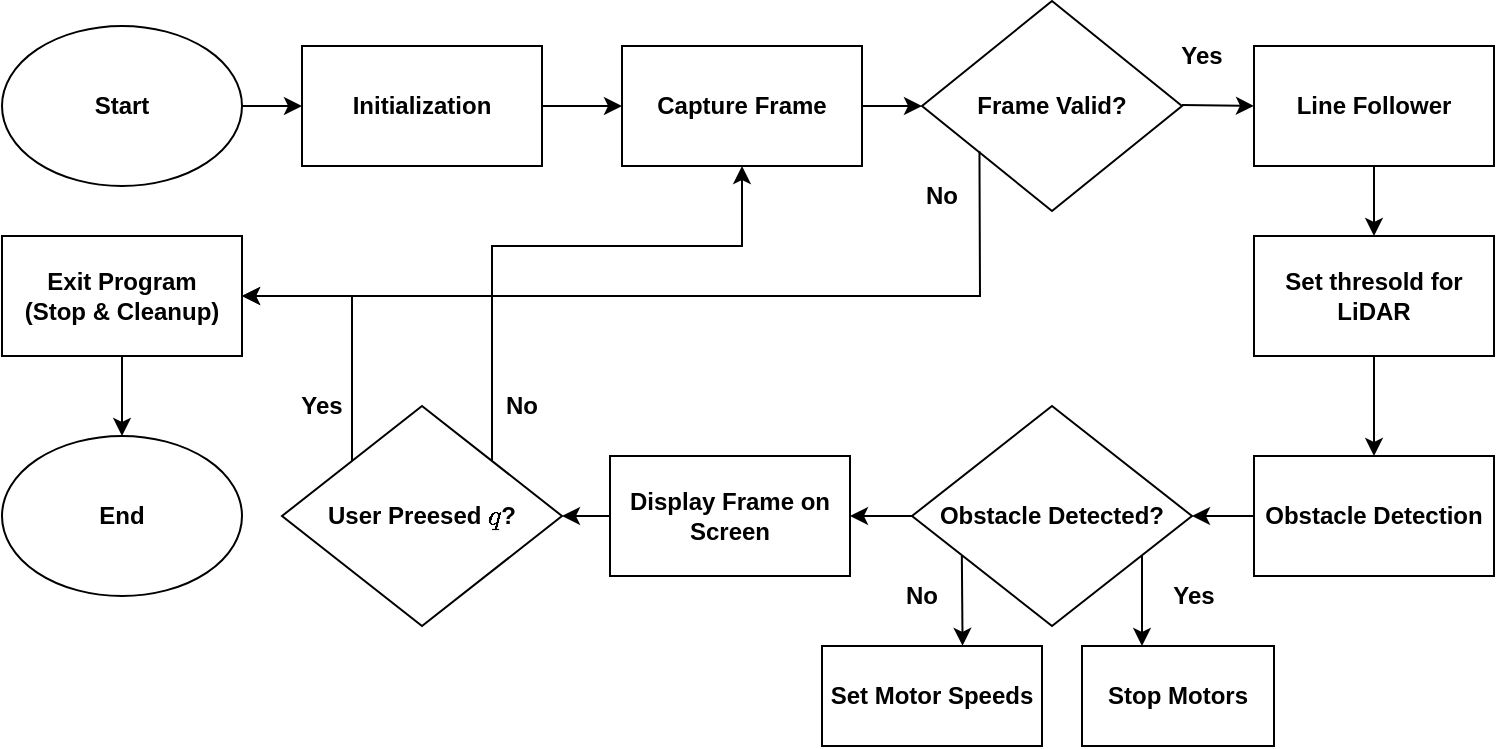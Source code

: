<mxfile version="25.0.3">
  <diagram id="C5RBs43oDa-KdzZeNtuy" name="Page-1">
    <mxGraphModel grid="1" page="1" gridSize="10" guides="1" tooltips="1" connect="1" arrows="1" fold="1" pageScale="1" pageWidth="827" pageHeight="1169" math="0" shadow="0">
      <root>
        <mxCell id="WIyWlLk6GJQsqaUBKTNV-0" />
        <mxCell id="WIyWlLk6GJQsqaUBKTNV-1" parent="WIyWlLk6GJQsqaUBKTNV-0" />
        <mxCell id="je3KHFOJRezhaNQ7USDU-0" value="Start" style="ellipse;whiteSpace=wrap;html=1;fontStyle=1" vertex="1" parent="WIyWlLk6GJQsqaUBKTNV-1">
          <mxGeometry x="50" y="130" width="120" height="80" as="geometry" />
        </mxCell>
        <mxCell id="je3KHFOJRezhaNQ7USDU-1" value="Initialization" style="rounded=0;whiteSpace=wrap;html=1;fontStyle=1" vertex="1" parent="WIyWlLk6GJQsqaUBKTNV-1">
          <mxGeometry x="200" y="140" width="120" height="60" as="geometry" />
        </mxCell>
        <mxCell id="je3KHFOJRezhaNQ7USDU-2" value="Capture Frame" style="rounded=0;whiteSpace=wrap;html=1;fontStyle=1" vertex="1" parent="WIyWlLk6GJQsqaUBKTNV-1">
          <mxGeometry x="360" y="140" width="120" height="60" as="geometry" />
        </mxCell>
        <mxCell id="je3KHFOJRezhaNQ7USDU-3" value="Frame Valid?" style="rhombus;whiteSpace=wrap;html=1;fontStyle=1" vertex="1" parent="WIyWlLk6GJQsqaUBKTNV-1">
          <mxGeometry x="510" y="117.5" width="130" height="105" as="geometry" />
        </mxCell>
        <mxCell id="je3KHFOJRezhaNQ7USDU-5" value="Yes" style="text;strokeColor=none;align=center;fillColor=none;html=1;verticalAlign=middle;whiteSpace=wrap;rounded=0;fontStyle=1" vertex="1" parent="WIyWlLk6GJQsqaUBKTNV-1">
          <mxGeometry x="620" y="130" width="60" height="30" as="geometry" />
        </mxCell>
        <mxCell id="je3KHFOJRezhaNQ7USDU-6" value="No" style="text;strokeColor=none;align=center;fillColor=none;html=1;verticalAlign=middle;whiteSpace=wrap;rounded=0;fontStyle=1" vertex="1" parent="WIyWlLk6GJQsqaUBKTNV-1">
          <mxGeometry x="490" y="200" width="60" height="30" as="geometry" />
        </mxCell>
        <mxCell id="je3KHFOJRezhaNQ7USDU-7" value="Line Follower" style="rounded=0;whiteSpace=wrap;html=1;fontStyle=1" vertex="1" parent="WIyWlLk6GJQsqaUBKTNV-1">
          <mxGeometry x="676" y="140" width="120" height="60" as="geometry" />
        </mxCell>
        <mxCell id="je3KHFOJRezhaNQ7USDU-8" value="Obstacle Detection" style="rounded=0;whiteSpace=wrap;html=1;fontStyle=1" vertex="1" parent="WIyWlLk6GJQsqaUBKTNV-1">
          <mxGeometry x="676" y="345" width="120" height="60" as="geometry" />
        </mxCell>
        <mxCell id="je3KHFOJRezhaNQ7USDU-9" value="Set thresold for LiDAR" style="rounded=0;whiteSpace=wrap;html=1;fontStyle=1" vertex="1" parent="WIyWlLk6GJQsqaUBKTNV-1">
          <mxGeometry x="676" y="235" width="120" height="60" as="geometry" />
        </mxCell>
        <mxCell id="je3KHFOJRezhaNQ7USDU-10" value="Obstacle Detected?" style="rhombus;whiteSpace=wrap;html=1;fontStyle=1" vertex="1" parent="WIyWlLk6GJQsqaUBKTNV-1">
          <mxGeometry x="505" y="320" width="140" height="110" as="geometry" />
        </mxCell>
        <mxCell id="je3KHFOJRezhaNQ7USDU-11" value="Yes" style="text;strokeColor=none;align=center;fillColor=none;html=1;verticalAlign=middle;whiteSpace=wrap;rounded=0;fontStyle=1" vertex="1" parent="WIyWlLk6GJQsqaUBKTNV-1">
          <mxGeometry x="616" y="400" width="60" height="30" as="geometry" />
        </mxCell>
        <mxCell id="je3KHFOJRezhaNQ7USDU-12" value="No" style="text;strokeColor=none;align=center;fillColor=none;html=1;verticalAlign=middle;whiteSpace=wrap;rounded=0;fontStyle=1" vertex="1" parent="WIyWlLk6GJQsqaUBKTNV-1">
          <mxGeometry x="480" y="400" width="60" height="30" as="geometry" />
        </mxCell>
        <mxCell id="je3KHFOJRezhaNQ7USDU-13" value="End" style="ellipse;whiteSpace=wrap;html=1;fontStyle=1" vertex="1" parent="WIyWlLk6GJQsqaUBKTNV-1">
          <mxGeometry x="50" y="335" width="120" height="80" as="geometry" />
        </mxCell>
        <mxCell id="je3KHFOJRezhaNQ7USDU-14" value="Display Frame on Screen" style="rounded=0;whiteSpace=wrap;html=1;fontStyle=1" vertex="1" parent="WIyWlLk6GJQsqaUBKTNV-1">
          <mxGeometry x="354" y="345" width="120" height="60" as="geometry" />
        </mxCell>
        <mxCell id="je3KHFOJRezhaNQ7USDU-15" value="User Preesed `q`?" style="rhombus;whiteSpace=wrap;html=1;fontStyle=1" vertex="1" parent="WIyWlLk6GJQsqaUBKTNV-1">
          <mxGeometry x="190" y="320" width="140" height="110" as="geometry" />
        </mxCell>
        <mxCell id="je3KHFOJRezhaNQ7USDU-16" value="Exit Program&lt;div&gt;(Stop &amp;amp; Cleanup)&lt;/div&gt;" style="rounded=0;whiteSpace=wrap;html=1;fontStyle=1" vertex="1" parent="WIyWlLk6GJQsqaUBKTNV-1">
          <mxGeometry x="50" y="235" width="120" height="60" as="geometry" />
        </mxCell>
        <mxCell id="je3KHFOJRezhaNQ7USDU-20" value="" style="endArrow=classic;html=1;rounded=0;exitX=1;exitY=0.5;exitDx=0;exitDy=0;entryX=0;entryY=0.5;entryDx=0;entryDy=0;" edge="1" parent="WIyWlLk6GJQsqaUBKTNV-1" source="je3KHFOJRezhaNQ7USDU-0" target="je3KHFOJRezhaNQ7USDU-1">
          <mxGeometry width="50" height="50" relative="1" as="geometry">
            <mxPoint x="180" y="320" as="sourcePoint" />
            <mxPoint x="440" y="370" as="targetPoint" />
          </mxGeometry>
        </mxCell>
        <mxCell id="je3KHFOJRezhaNQ7USDU-21" value="" style="endArrow=classic;html=1;rounded=0;exitX=1;exitY=0.5;exitDx=0;exitDy=0;entryX=0;entryY=0.5;entryDx=0;entryDy=0;" edge="1" parent="WIyWlLk6GJQsqaUBKTNV-1" source="je3KHFOJRezhaNQ7USDU-1" target="je3KHFOJRezhaNQ7USDU-2">
          <mxGeometry width="50" height="50" relative="1" as="geometry">
            <mxPoint x="390" y="420" as="sourcePoint" />
            <mxPoint x="440" y="370" as="targetPoint" />
          </mxGeometry>
        </mxCell>
        <mxCell id="je3KHFOJRezhaNQ7USDU-22" value="" style="endArrow=classic;html=1;rounded=0;exitX=1;exitY=0.5;exitDx=0;exitDy=0;" edge="1" parent="WIyWlLk6GJQsqaUBKTNV-1" source="je3KHFOJRezhaNQ7USDU-2" target="je3KHFOJRezhaNQ7USDU-3">
          <mxGeometry width="50" height="50" relative="1" as="geometry">
            <mxPoint x="390" y="420" as="sourcePoint" />
            <mxPoint x="440" y="370" as="targetPoint" />
          </mxGeometry>
        </mxCell>
        <mxCell id="je3KHFOJRezhaNQ7USDU-23" value="" style="endArrow=classic;html=1;rounded=0;exitX=1;exitY=0.5;exitDx=0;exitDy=0;entryX=0;entryY=0.5;entryDx=0;entryDy=0;" edge="1" parent="WIyWlLk6GJQsqaUBKTNV-1" target="je3KHFOJRezhaNQ7USDU-7">
          <mxGeometry width="50" height="50" relative="1" as="geometry">
            <mxPoint x="640" y="169.5" as="sourcePoint" />
            <mxPoint x="670" y="170" as="targetPoint" />
          </mxGeometry>
        </mxCell>
        <mxCell id="je3KHFOJRezhaNQ7USDU-24" value="" style="endArrow=classic;html=1;rounded=0;exitX=0.5;exitY=1;exitDx=0;exitDy=0;entryX=0.5;entryY=0;entryDx=0;entryDy=0;" edge="1" parent="WIyWlLk6GJQsqaUBKTNV-1" source="je3KHFOJRezhaNQ7USDU-7" target="je3KHFOJRezhaNQ7USDU-9">
          <mxGeometry width="50" height="50" relative="1" as="geometry">
            <mxPoint x="650" y="179.5" as="sourcePoint" />
            <mxPoint x="686" y="180" as="targetPoint" />
          </mxGeometry>
        </mxCell>
        <mxCell id="je3KHFOJRezhaNQ7USDU-25" value="" style="endArrow=classic;html=1;rounded=0;exitX=0.5;exitY=1;exitDx=0;exitDy=0;entryX=0.5;entryY=0;entryDx=0;entryDy=0;" edge="1" parent="WIyWlLk6GJQsqaUBKTNV-1" source="je3KHFOJRezhaNQ7USDU-9" target="je3KHFOJRezhaNQ7USDU-8">
          <mxGeometry width="50" height="50" relative="1" as="geometry">
            <mxPoint x="746" y="210" as="sourcePoint" />
            <mxPoint x="746" y="245" as="targetPoint" />
          </mxGeometry>
        </mxCell>
        <mxCell id="je3KHFOJRezhaNQ7USDU-26" value="" style="endArrow=classic;html=1;rounded=0;exitX=0;exitY=0.5;exitDx=0;exitDy=0;entryX=1;entryY=0.5;entryDx=0;entryDy=0;" edge="1" parent="WIyWlLk6GJQsqaUBKTNV-1" source="je3KHFOJRezhaNQ7USDU-8" target="je3KHFOJRezhaNQ7USDU-10">
          <mxGeometry width="50" height="50" relative="1" as="geometry">
            <mxPoint x="746" y="305" as="sourcePoint" />
            <mxPoint x="746" y="355" as="targetPoint" />
          </mxGeometry>
        </mxCell>
        <mxCell id="je3KHFOJRezhaNQ7USDU-27" value="" style="endArrow=classic;html=1;rounded=0;entryX=1;entryY=0.5;entryDx=0;entryDy=0;exitX=0;exitY=0.5;exitDx=0;exitDy=0;" edge="1" parent="WIyWlLk6GJQsqaUBKTNV-1" source="je3KHFOJRezhaNQ7USDU-10" target="je3KHFOJRezhaNQ7USDU-14">
          <mxGeometry width="50" height="50" relative="1" as="geometry">
            <mxPoint x="500" y="390" as="sourcePoint" />
            <mxPoint x="655" y="385" as="targetPoint" />
          </mxGeometry>
        </mxCell>
        <mxCell id="je3KHFOJRezhaNQ7USDU-28" value="" style="endArrow=classic;html=1;rounded=0;entryX=1;entryY=0.5;entryDx=0;entryDy=0;exitX=0;exitY=0.5;exitDx=0;exitDy=0;" edge="1" parent="WIyWlLk6GJQsqaUBKTNV-1" source="je3KHFOJRezhaNQ7USDU-14" target="je3KHFOJRezhaNQ7USDU-15">
          <mxGeometry width="50" height="50" relative="1" as="geometry">
            <mxPoint x="515" y="385" as="sourcePoint" />
            <mxPoint x="484" y="385" as="targetPoint" />
          </mxGeometry>
        </mxCell>
        <mxCell id="je3KHFOJRezhaNQ7USDU-29" value="" style="endArrow=classic;html=1;rounded=0;exitX=0.5;exitY=1;exitDx=0;exitDy=0;entryX=0.5;entryY=0;entryDx=0;entryDy=0;" edge="1" parent="WIyWlLk6GJQsqaUBKTNV-1" source="je3KHFOJRezhaNQ7USDU-16" target="je3KHFOJRezhaNQ7USDU-13">
          <mxGeometry width="50" height="50" relative="1" as="geometry">
            <mxPoint x="364" y="385" as="sourcePoint" />
            <mxPoint x="180" y="360" as="targetPoint" />
          </mxGeometry>
        </mxCell>
        <mxCell id="je3KHFOJRezhaNQ7USDU-36" value="" style="endArrow=classic;html=1;rounded=0;entryX=1;entryY=0.5;entryDx=0;entryDy=0;exitX=0;exitY=0;exitDx=0;exitDy=0;" edge="1" parent="WIyWlLk6GJQsqaUBKTNV-1" source="je3KHFOJRezhaNQ7USDU-15" target="je3KHFOJRezhaNQ7USDU-16">
          <mxGeometry width="50" height="50" relative="1" as="geometry">
            <mxPoint x="430" y="290" as="sourcePoint" />
            <mxPoint x="480" y="240" as="targetPoint" />
            <Array as="points">
              <mxPoint x="225" y="265" />
            </Array>
          </mxGeometry>
        </mxCell>
        <mxCell id="je3KHFOJRezhaNQ7USDU-37" value="" style="endArrow=classic;html=1;rounded=0;exitX=0.221;exitY=0.715;exitDx=0;exitDy=0;entryX=1;entryY=0.5;entryDx=0;entryDy=0;exitPerimeter=0;" edge="1" parent="WIyWlLk6GJQsqaUBKTNV-1" source="je3KHFOJRezhaNQ7USDU-3" target="je3KHFOJRezhaNQ7USDU-16">
          <mxGeometry width="50" height="50" relative="1" as="geometry">
            <mxPoint x="430" y="290" as="sourcePoint" />
            <mxPoint x="480" y="240" as="targetPoint" />
            <Array as="points">
              <mxPoint x="539" y="265" />
            </Array>
          </mxGeometry>
        </mxCell>
        <mxCell id="je3KHFOJRezhaNQ7USDU-38" value="Yes" style="text;strokeColor=none;align=center;fillColor=none;html=1;verticalAlign=middle;whiteSpace=wrap;rounded=0;fontStyle=1" vertex="1" parent="WIyWlLk6GJQsqaUBKTNV-1">
          <mxGeometry x="180" y="305" width="60" height="30" as="geometry" />
        </mxCell>
        <mxCell id="je3KHFOJRezhaNQ7USDU-45" value="Set Motor Speeds" style="rounded=0;whiteSpace=wrap;html=1;fontStyle=1" vertex="1" parent="WIyWlLk6GJQsqaUBKTNV-1">
          <mxGeometry x="460" y="440" width="110" height="50" as="geometry" />
        </mxCell>
        <mxCell id="je3KHFOJRezhaNQ7USDU-46" value="Stop Motors" style="rounded=0;whiteSpace=wrap;html=1;fontStyle=1" vertex="1" parent="WIyWlLk6GJQsqaUBKTNV-1">
          <mxGeometry x="590" y="440" width="96" height="50" as="geometry" />
        </mxCell>
        <mxCell id="je3KHFOJRezhaNQ7USDU-47" value="" style="endArrow=classic;html=1;rounded=0;exitX=0.178;exitY=0.682;exitDx=0;exitDy=0;entryX=0.639;entryY=-0.002;entryDx=0;entryDy=0;exitPerimeter=0;entryPerimeter=0;" edge="1" parent="WIyWlLk6GJQsqaUBKTNV-1" source="je3KHFOJRezhaNQ7USDU-10" target="je3KHFOJRezhaNQ7USDU-45">
          <mxGeometry width="50" height="50" relative="1" as="geometry">
            <mxPoint x="480" y="290" as="sourcePoint" />
            <mxPoint x="530" y="240" as="targetPoint" />
          </mxGeometry>
        </mxCell>
        <mxCell id="je3KHFOJRezhaNQ7USDU-48" value="" style="endArrow=classic;html=1;rounded=0;exitX=0.178;exitY=0.682;exitDx=0;exitDy=0;entryX=0.639;entryY=-0.002;entryDx=0;entryDy=0;exitPerimeter=0;entryPerimeter=0;" edge="1" parent="WIyWlLk6GJQsqaUBKTNV-1">
          <mxGeometry width="50" height="50" relative="1" as="geometry">
            <mxPoint x="620" y="395" as="sourcePoint" />
            <mxPoint x="620" y="440" as="targetPoint" />
          </mxGeometry>
        </mxCell>
        <mxCell id="je3KHFOJRezhaNQ7USDU-49" value="No" style="text;strokeColor=none;align=center;fillColor=none;html=1;verticalAlign=middle;whiteSpace=wrap;rounded=0;fontStyle=1" vertex="1" parent="WIyWlLk6GJQsqaUBKTNV-1">
          <mxGeometry x="280" y="305" width="60" height="30" as="geometry" />
        </mxCell>
        <mxCell id="je3KHFOJRezhaNQ7USDU-51" value="" style="endArrow=classic;html=1;rounded=0;exitX=1;exitY=0;exitDx=0;exitDy=0;entryX=0.5;entryY=1;entryDx=0;entryDy=0;" edge="1" parent="WIyWlLk6GJQsqaUBKTNV-1" source="je3KHFOJRezhaNQ7USDU-15" target="je3KHFOJRezhaNQ7USDU-2">
          <mxGeometry width="50" height="50" relative="1" as="geometry">
            <mxPoint x="420" y="350" as="sourcePoint" />
            <mxPoint x="420" y="220" as="targetPoint" />
            <Array as="points">
              <mxPoint x="295" y="240" />
              <mxPoint x="420" y="240" />
            </Array>
          </mxGeometry>
        </mxCell>
      </root>
    </mxGraphModel>
  </diagram>
</mxfile>
